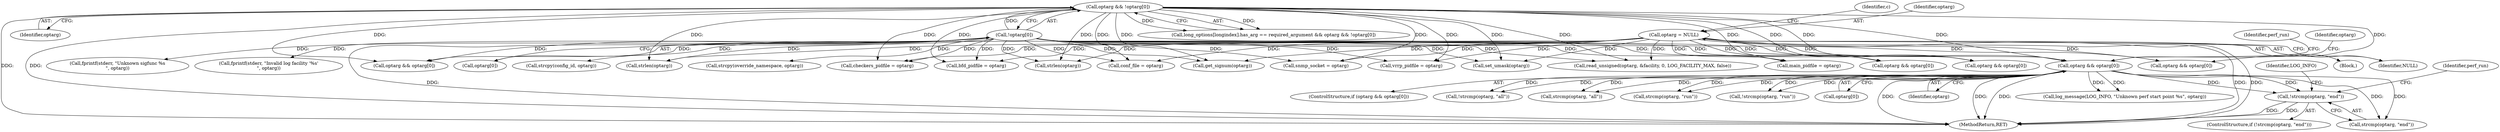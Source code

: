 digraph "0_keepalived_04f2d32871bb3b11d7dc024039952f2fe2750306@API" {
"1000633" [label="(Call,!strcmp(optarg, \"end\"))"];
"1000608" [label="(Call,optarg && optarg[0])"];
"1000180" [label="(Call,optarg && !optarg[0])"];
"1000182" [label="(Call,!optarg[0])"];
"1000190" [label="(Call,optarg = NULL)"];
"1000653" [label="(Call,optarg && optarg[0])"];
"1000180" [label="(Call,optarg && !optarg[0])"];
"1000610" [label="(Call,optarg[0])"];
"1000194" [label="(Identifier,c)"];
"1000609" [label="(Identifier,optarg)"];
"1000520" [label="(Call,optarg && optarg[0])"];
"1000181" [label="(Identifier,optarg)"];
"1000625" [label="(Call,strcmp(optarg, \"all\"))"];
"1000641" [label="(Call,log_message(LOG_INFO, \"Unknown perf start point %s\", optarg))"];
"1000638" [label="(Identifier,perf_run)"];
"1000354" [label="(Call,optarg && optarg[0])"];
"1000561" [label="(Call,strcpy(config_id, optarg))"];
"1000191" [label="(Identifier,optarg)"];
"1000544" [label="(Call,strlen(optarg))"];
"1000647" [label="(Identifier,perf_run)"];
"1000576" [label="(Call,fprintf(stderr, \"Unknown sigfunc %s\n\", optarg))"];
"1000634" [label="(Call,strcmp(optarg, \"end\"))"];
"1000642" [label="(Identifier,LOG_INFO)"];
"1000485" [label="(Call,checkers_pidfile = optarg)"];
"1000501" [label="(Call,bfd_pidfile = optarg)"];
"1000186" [label="(Block,)"];
"1000192" [label="(Identifier,NULL)"];
"1000747" [label="(MethodReturn,RET)"];
"1000558" [label="(Call,strlen(optarg))"];
"1000607" [label="(ControlStructure,if (optarg && optarg[0]))"];
"1000454" [label="(Call,conf_file = optarg)"];
"1000624" [label="(Call,!strcmp(optarg, \"all\"))"];
"1000568" [label="(Call,get_signum(optarg))"];
"1000190" [label="(Call,optarg = NULL)"];
"1000511" [label="(Call,snmp_socket = optarg)"];
"1000496" [label="(Call,vrrp_pidfile = optarg)"];
"1000616" [label="(Call,strcmp(optarg, \"run\"))"];
"1000182" [label="(Call,!optarg[0])"];
"1000172" [label="(Call,long_options[longindex].has_arg == required_argument && optarg && !optarg[0])"];
"1000384" [label="(Call,set_umask(optarg))"];
"1000617" [label="(Identifier,optarg)"];
"1000615" [label="(Call,!strcmp(optarg, \"run\"))"];
"1000335" [label="(Call,fprintf(stderr, \"Invalid log facility '%s'\n\", optarg))"];
"1000608" [label="(Call,optarg && optarg[0])"];
"1000328" [label="(Call,read_unsigned(optarg, &facility, 0, LOG_FACILITY_MAX, false))"];
"1000480" [label="(Call,main_pidfile = optarg)"];
"1000547" [label="(Call,strcpy(override_namespace, optarg))"];
"1000633" [label="(Call,!strcmp(optarg, \"end\"))"];
"1000410" [label="(Call,optarg && optarg[0])"];
"1000183" [label="(Call,optarg[0])"];
"1000632" [label="(ControlStructure,if (!strcmp(optarg, \"end\")))"];
"1000633" -> "1000632"  [label="AST: "];
"1000633" -> "1000634"  [label="CFG: "];
"1000634" -> "1000633"  [label="AST: "];
"1000638" -> "1000633"  [label="CFG: "];
"1000642" -> "1000633"  [label="CFG: "];
"1000633" -> "1000747"  [label="DDG: "];
"1000633" -> "1000747"  [label="DDG: "];
"1000608" -> "1000633"  [label="DDG: "];
"1000608" -> "1000633"  [label="DDG: "];
"1000608" -> "1000607"  [label="AST: "];
"1000608" -> "1000609"  [label="CFG: "];
"1000608" -> "1000610"  [label="CFG: "];
"1000609" -> "1000608"  [label="AST: "];
"1000610" -> "1000608"  [label="AST: "];
"1000617" -> "1000608"  [label="CFG: "];
"1000647" -> "1000608"  [label="CFG: "];
"1000608" -> "1000747"  [label="DDG: "];
"1000608" -> "1000747"  [label="DDG: "];
"1000608" -> "1000747"  [label="DDG: "];
"1000180" -> "1000608"  [label="DDG: "];
"1000190" -> "1000608"  [label="DDG: "];
"1000182" -> "1000608"  [label="DDG: "];
"1000608" -> "1000615"  [label="DDG: "];
"1000608" -> "1000615"  [label="DDG: "];
"1000608" -> "1000616"  [label="DDG: "];
"1000608" -> "1000616"  [label="DDG: "];
"1000608" -> "1000624"  [label="DDG: "];
"1000608" -> "1000624"  [label="DDG: "];
"1000608" -> "1000625"  [label="DDG: "];
"1000608" -> "1000625"  [label="DDG: "];
"1000608" -> "1000634"  [label="DDG: "];
"1000608" -> "1000634"  [label="DDG: "];
"1000608" -> "1000641"  [label="DDG: "];
"1000608" -> "1000641"  [label="DDG: "];
"1000180" -> "1000172"  [label="AST: "];
"1000180" -> "1000181"  [label="CFG: "];
"1000180" -> "1000182"  [label="CFG: "];
"1000181" -> "1000180"  [label="AST: "];
"1000182" -> "1000180"  [label="AST: "];
"1000172" -> "1000180"  [label="CFG: "];
"1000180" -> "1000747"  [label="DDG: "];
"1000180" -> "1000747"  [label="DDG: "];
"1000180" -> "1000172"  [label="DDG: "];
"1000180" -> "1000172"  [label="DDG: "];
"1000182" -> "1000180"  [label="DDG: "];
"1000180" -> "1000328"  [label="DDG: "];
"1000180" -> "1000354"  [label="DDG: "];
"1000180" -> "1000384"  [label="DDG: "];
"1000180" -> "1000410"  [label="DDG: "];
"1000180" -> "1000454"  [label="DDG: "];
"1000180" -> "1000480"  [label="DDG: "];
"1000180" -> "1000485"  [label="DDG: "];
"1000180" -> "1000496"  [label="DDG: "];
"1000180" -> "1000501"  [label="DDG: "];
"1000180" -> "1000511"  [label="DDG: "];
"1000180" -> "1000520"  [label="DDG: "];
"1000180" -> "1000544"  [label="DDG: "];
"1000180" -> "1000558"  [label="DDG: "];
"1000180" -> "1000568"  [label="DDG: "];
"1000180" -> "1000653"  [label="DDG: "];
"1000182" -> "1000183"  [label="CFG: "];
"1000183" -> "1000182"  [label="AST: "];
"1000182" -> "1000747"  [label="DDG: "];
"1000182" -> "1000328"  [label="DDG: "];
"1000182" -> "1000335"  [label="DDG: "];
"1000182" -> "1000354"  [label="DDG: "];
"1000182" -> "1000384"  [label="DDG: "];
"1000182" -> "1000410"  [label="DDG: "];
"1000182" -> "1000454"  [label="DDG: "];
"1000182" -> "1000480"  [label="DDG: "];
"1000182" -> "1000485"  [label="DDG: "];
"1000182" -> "1000496"  [label="DDG: "];
"1000182" -> "1000501"  [label="DDG: "];
"1000182" -> "1000511"  [label="DDG: "];
"1000182" -> "1000520"  [label="DDG: "];
"1000182" -> "1000544"  [label="DDG: "];
"1000182" -> "1000547"  [label="DDG: "];
"1000182" -> "1000558"  [label="DDG: "];
"1000182" -> "1000561"  [label="DDG: "];
"1000182" -> "1000568"  [label="DDG: "];
"1000182" -> "1000576"  [label="DDG: "];
"1000182" -> "1000653"  [label="DDG: "];
"1000190" -> "1000186"  [label="AST: "];
"1000190" -> "1000192"  [label="CFG: "];
"1000191" -> "1000190"  [label="AST: "];
"1000192" -> "1000190"  [label="AST: "];
"1000194" -> "1000190"  [label="CFG: "];
"1000190" -> "1000747"  [label="DDG: "];
"1000190" -> "1000747"  [label="DDG: "];
"1000190" -> "1000328"  [label="DDG: "];
"1000190" -> "1000354"  [label="DDG: "];
"1000190" -> "1000384"  [label="DDG: "];
"1000190" -> "1000410"  [label="DDG: "];
"1000190" -> "1000454"  [label="DDG: "];
"1000190" -> "1000480"  [label="DDG: "];
"1000190" -> "1000485"  [label="DDG: "];
"1000190" -> "1000496"  [label="DDG: "];
"1000190" -> "1000501"  [label="DDG: "];
"1000190" -> "1000511"  [label="DDG: "];
"1000190" -> "1000520"  [label="DDG: "];
"1000190" -> "1000544"  [label="DDG: "];
"1000190" -> "1000558"  [label="DDG: "];
"1000190" -> "1000568"  [label="DDG: "];
"1000190" -> "1000653"  [label="DDG: "];
}
